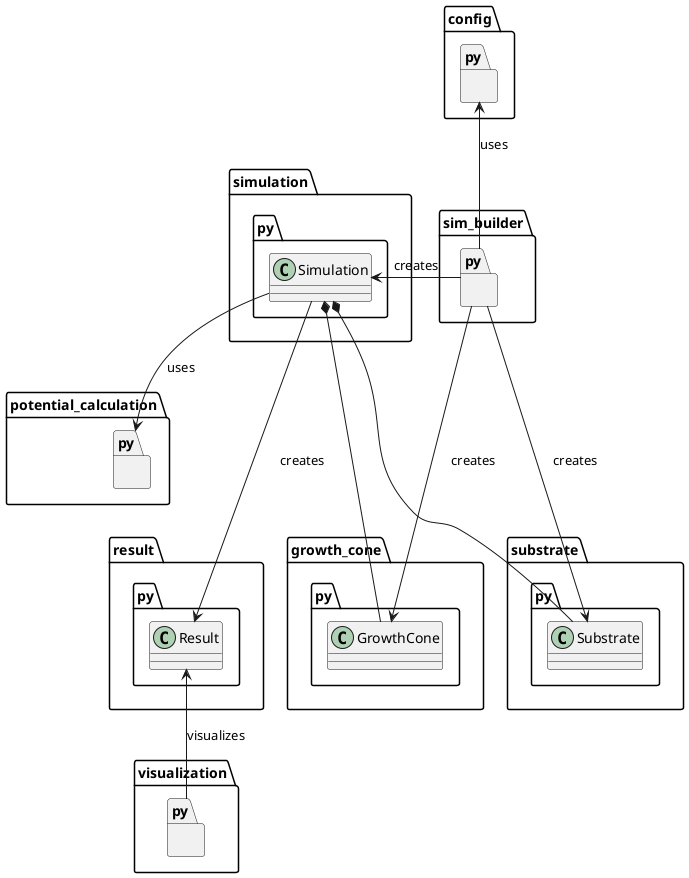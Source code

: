@startuml
package config.py{

}
package growth_cone.py{
    class GrowthCone
}
package potential_calculation.py{
    
}
package result.py{
    class Result
}
package sim_builder.py{
    
}
package simulation.py{
    class Simulation
}
package substrate.py{
    class Substrate
}
package visualization.py{

}

config.py <-- sim_builder.py :  uses 
sim_builder.py --> GrowthCone : creates 
sim_builder.py --> Substrate : creates 
sim_builder.py -> Simulation : creates
Simulation --> potential_calculation.py : uses 
Simulation ---> Result : creates 
Result <-- visualization.py : visualizes

Simulation *--- Substrate 
Simulation *--- GrowthCone
@enduml

